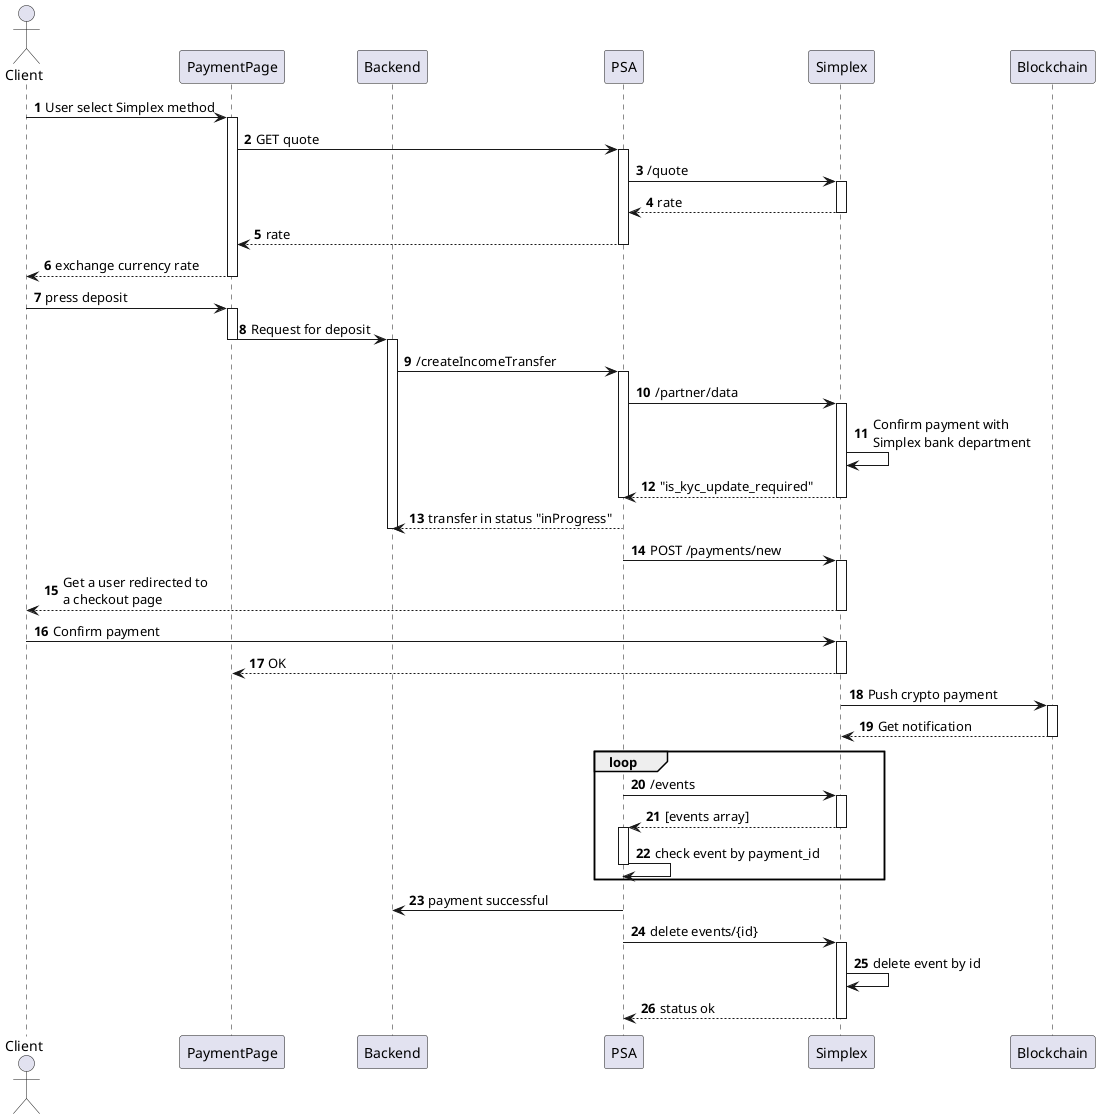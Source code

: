 @startuml
autonumber

actor Client
participant PaymentPage
participant Backend
participant PSA
participant Simplex
participant Blockchain


Client -> PaymentPage: User select Simplex method
activate PaymentPage

PaymentPage -> PSA: GET quote
activate PSA

PSA -> Simplex: /quote
activate Simplex

Simplex --> PSA: rate
deactivate Simplex

PSA --> PaymentPage: rate
deactivate PSA

PaymentPage --> Client --: exchange currency rate
deactivate Client


Client -> PaymentPage: press deposit
activate PaymentPage

PaymentPage -> Backend --: Request for deposit
activate Backend

Backend -> PSA: /createIncomeTransfer
activate PSA

PSA -> Simplex: /partner/data
activate Simplex

Simplex -> Simplex : Confirm payment with \nSimplex bank department

Simplex --> PSA --: "is_kyc_update_required"
deactivate Simplex
deactivate PSA

PSA --> Backend: transfer in status "inProgress"
deactivate Backend

PSA -> Simplex ++: POST /payments/new
Simplex --> Client --: Get a user redirected to \na checkout page

Client -> Simplex ++: Confirm payment
Simplex --> PaymentPage --: OK

Simplex -> Blockchain ++: Push crypto payment
Blockchain --> Simplex --: Get notification


loop

PSA -> Simplex: /events
activate Simplex

Simplex --> PSA: [events array]
deactivate Simplex

activate PSA
PSA -> PSA --: check event by payment_id

end

PSA -> Backend: payment successful

PSA -> Simplex: delete events/{id}
activate Simplex

Simplex -> Simplex: delete event by id

Simplex --> PSA: status ok
deactivate Simplex



@enduml